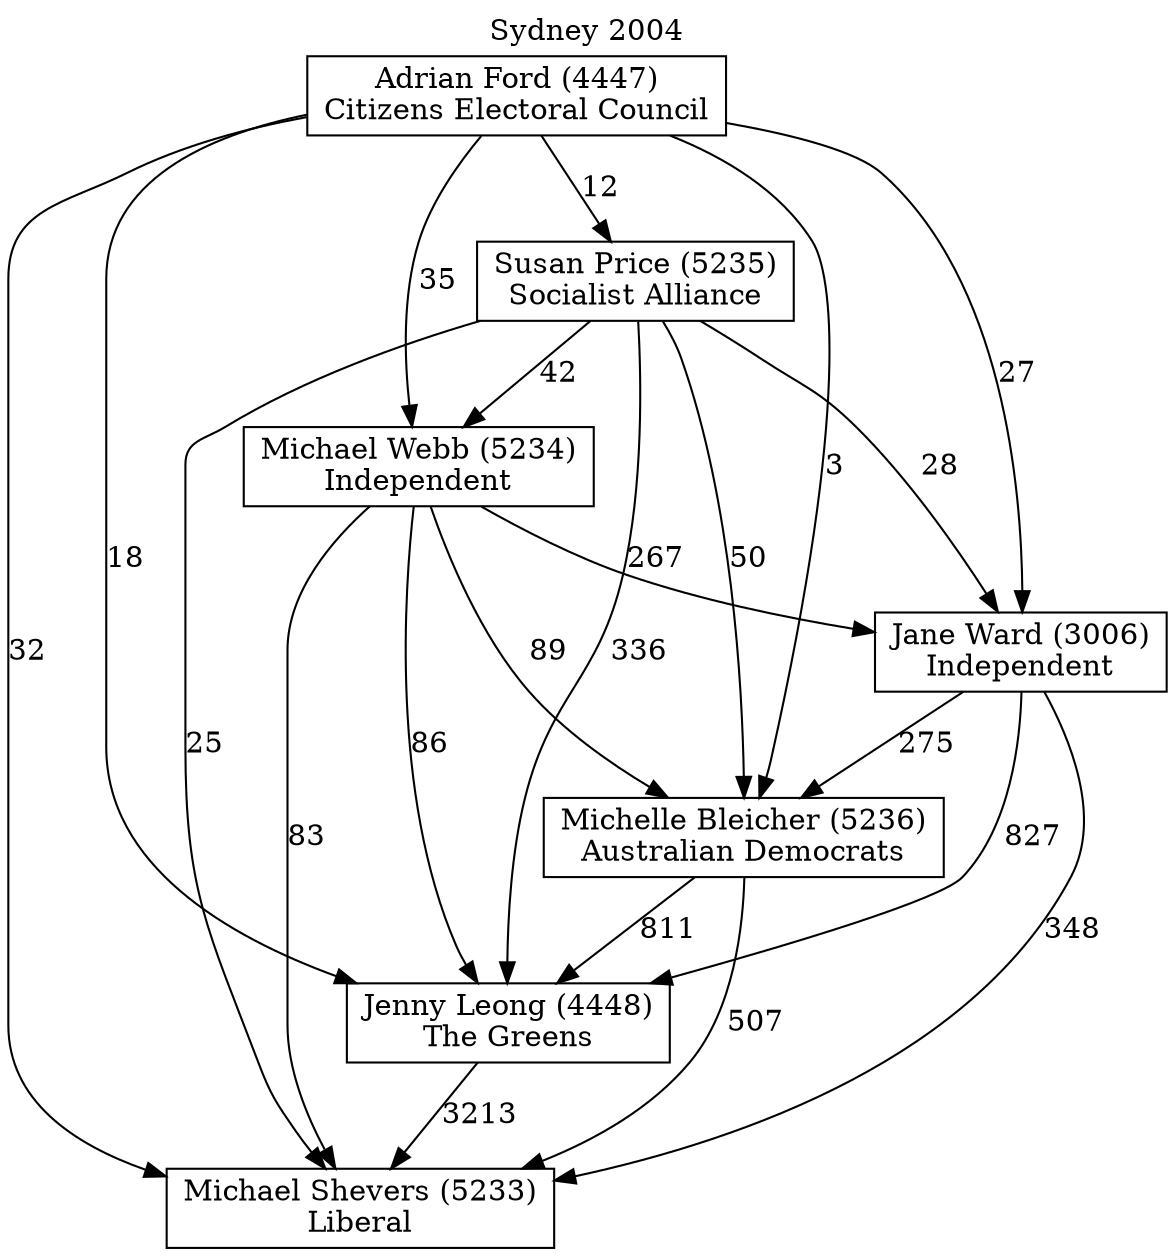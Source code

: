 // House preference flow
digraph "Michael Shevers (5233)_Sydney_2004" {
	graph [label="Sydney 2004" labelloc=t mclimit=10]
	node [shape=box]
	"Michael Shevers (5233)" [label="Michael Shevers (5233)
Liberal"]
	"Jenny Leong (4448)" [label="Jenny Leong (4448)
The Greens"]
	"Michelle Bleicher (5236)" [label="Michelle Bleicher (5236)
Australian Democrats"]
	"Jane Ward (3006)" [label="Jane Ward (3006)
Independent"]
	"Michael Webb (5234)" [label="Michael Webb (5234)
Independent"]
	"Susan Price (5235)" [label="Susan Price (5235)
Socialist Alliance"]
	"Adrian Ford (4447)" [label="Adrian Ford (4447)
Citizens Electoral Council"]
	"Jenny Leong (4448)" -> "Michael Shevers (5233)" [label=3213]
	"Michelle Bleicher (5236)" -> "Jenny Leong (4448)" [label=811]
	"Jane Ward (3006)" -> "Michelle Bleicher (5236)" [label=275]
	"Michael Webb (5234)" -> "Jane Ward (3006)" [label=267]
	"Susan Price (5235)" -> "Michael Webb (5234)" [label=42]
	"Adrian Ford (4447)" -> "Susan Price (5235)" [label=12]
	"Michelle Bleicher (5236)" -> "Michael Shevers (5233)" [label=507]
	"Jane Ward (3006)" -> "Michael Shevers (5233)" [label=348]
	"Michael Webb (5234)" -> "Michael Shevers (5233)" [label=83]
	"Susan Price (5235)" -> "Michael Shevers (5233)" [label=25]
	"Adrian Ford (4447)" -> "Michael Shevers (5233)" [label=32]
	"Adrian Ford (4447)" -> "Michael Webb (5234)" [label=35]
	"Susan Price (5235)" -> "Jane Ward (3006)" [label=28]
	"Adrian Ford (4447)" -> "Jane Ward (3006)" [label=27]
	"Michael Webb (5234)" -> "Michelle Bleicher (5236)" [label=89]
	"Susan Price (5235)" -> "Michelle Bleicher (5236)" [label=50]
	"Adrian Ford (4447)" -> "Michelle Bleicher (5236)" [label=3]
	"Jane Ward (3006)" -> "Jenny Leong (4448)" [label=827]
	"Michael Webb (5234)" -> "Jenny Leong (4448)" [label=86]
	"Susan Price (5235)" -> "Jenny Leong (4448)" [label=336]
	"Adrian Ford (4447)" -> "Jenny Leong (4448)" [label=18]
}
